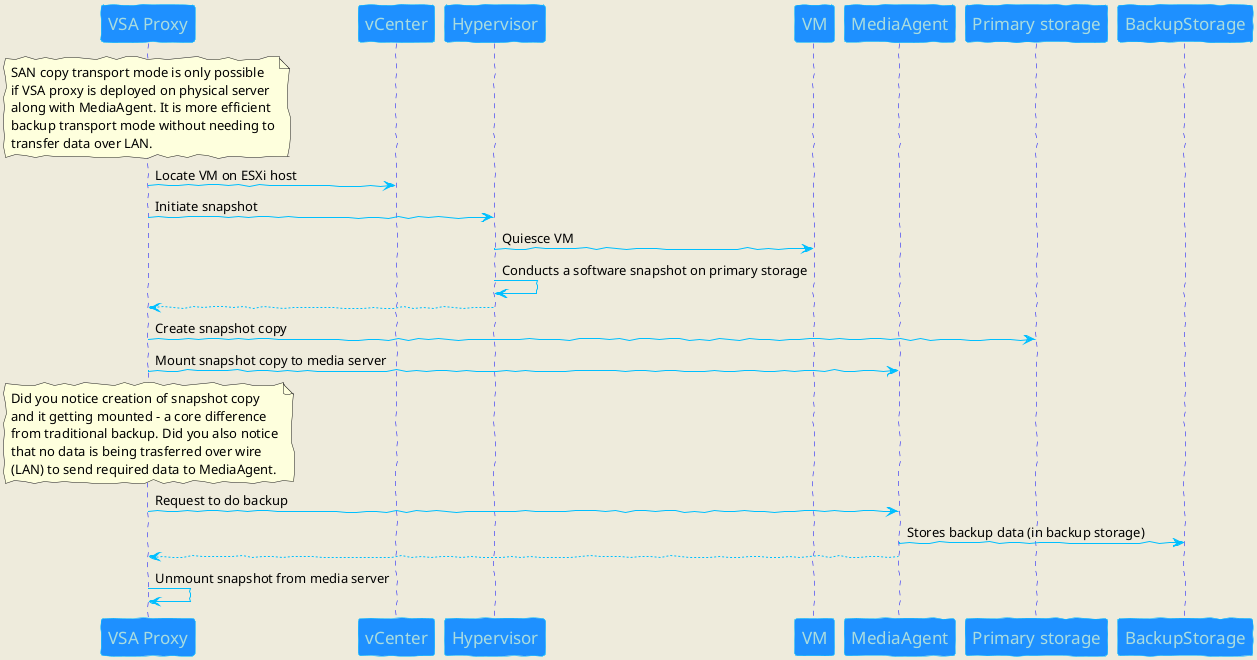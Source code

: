 @startuml

@startuml
skinparam backgroundColor #EEEBDC
skinparam handwritten true

skinparam sequence {
	ArrowColor DeepSkyBlue
	ActorBorderColor DeepSkyBlue
	LifeLineBorderColor blue
	LifeLineBackgroundColor #A9DCDF

	ParticipantBorderColor DeepSkyBlue
	ParticipantBackgroundColor DodgerBlue
	ParticipantFontName Impact
	ParticipantFontSize 17
	ParticipantFontColor #A9DCDF

	ActorBackgroundColor aqua
	ActorFontColor DeepSkyBlue
	ActorFontSize 17
	ActorFontName Aapex
}

participant "VSA Proxy"
participant vCenter
participant Hypervisor
participant VM
participant MediaAgent

note over "VSA Proxy"
    SAN copy transport mode is only possible
    if VSA proxy is deployed on physical server
    along with MediaAgent. It is more efficient
    backup transport mode without needing to
    transfer data over LAN.
end note


"VSA Proxy" -> vCenter: Locate VM on ESXi host
"VSA Proxy" -> Hypervisor: Initiate snapshot
Hypervisor -> VM: Quiesce VM
Hypervisor -> Hypervisor: Conducts a software snapshot on primary storage
Hypervisor --> "VSA Proxy":
"VSA Proxy" -> "Primary storage": Create snapshot copy
"VSA Proxy" -> MediaAgent: Mount snapshot copy to media server
note over "VSA Proxy"
    Did you notice creation of snapshot copy
    and it getting mounted - a core difference
    from traditional backup. Did you also notice
    that no data is being trasferred over wire
    (LAN) to send required data to MediaAgent.
end note
"VSA Proxy" -> MediaAgent: Request to do backup
MediaAgent -> BackupStorage: Stores backup data (in backup storage)
MediaAgent --> "VSA Proxy"
"VSA Proxy" -> "VSA Proxy": Unmount snapshot from media server


@enduml